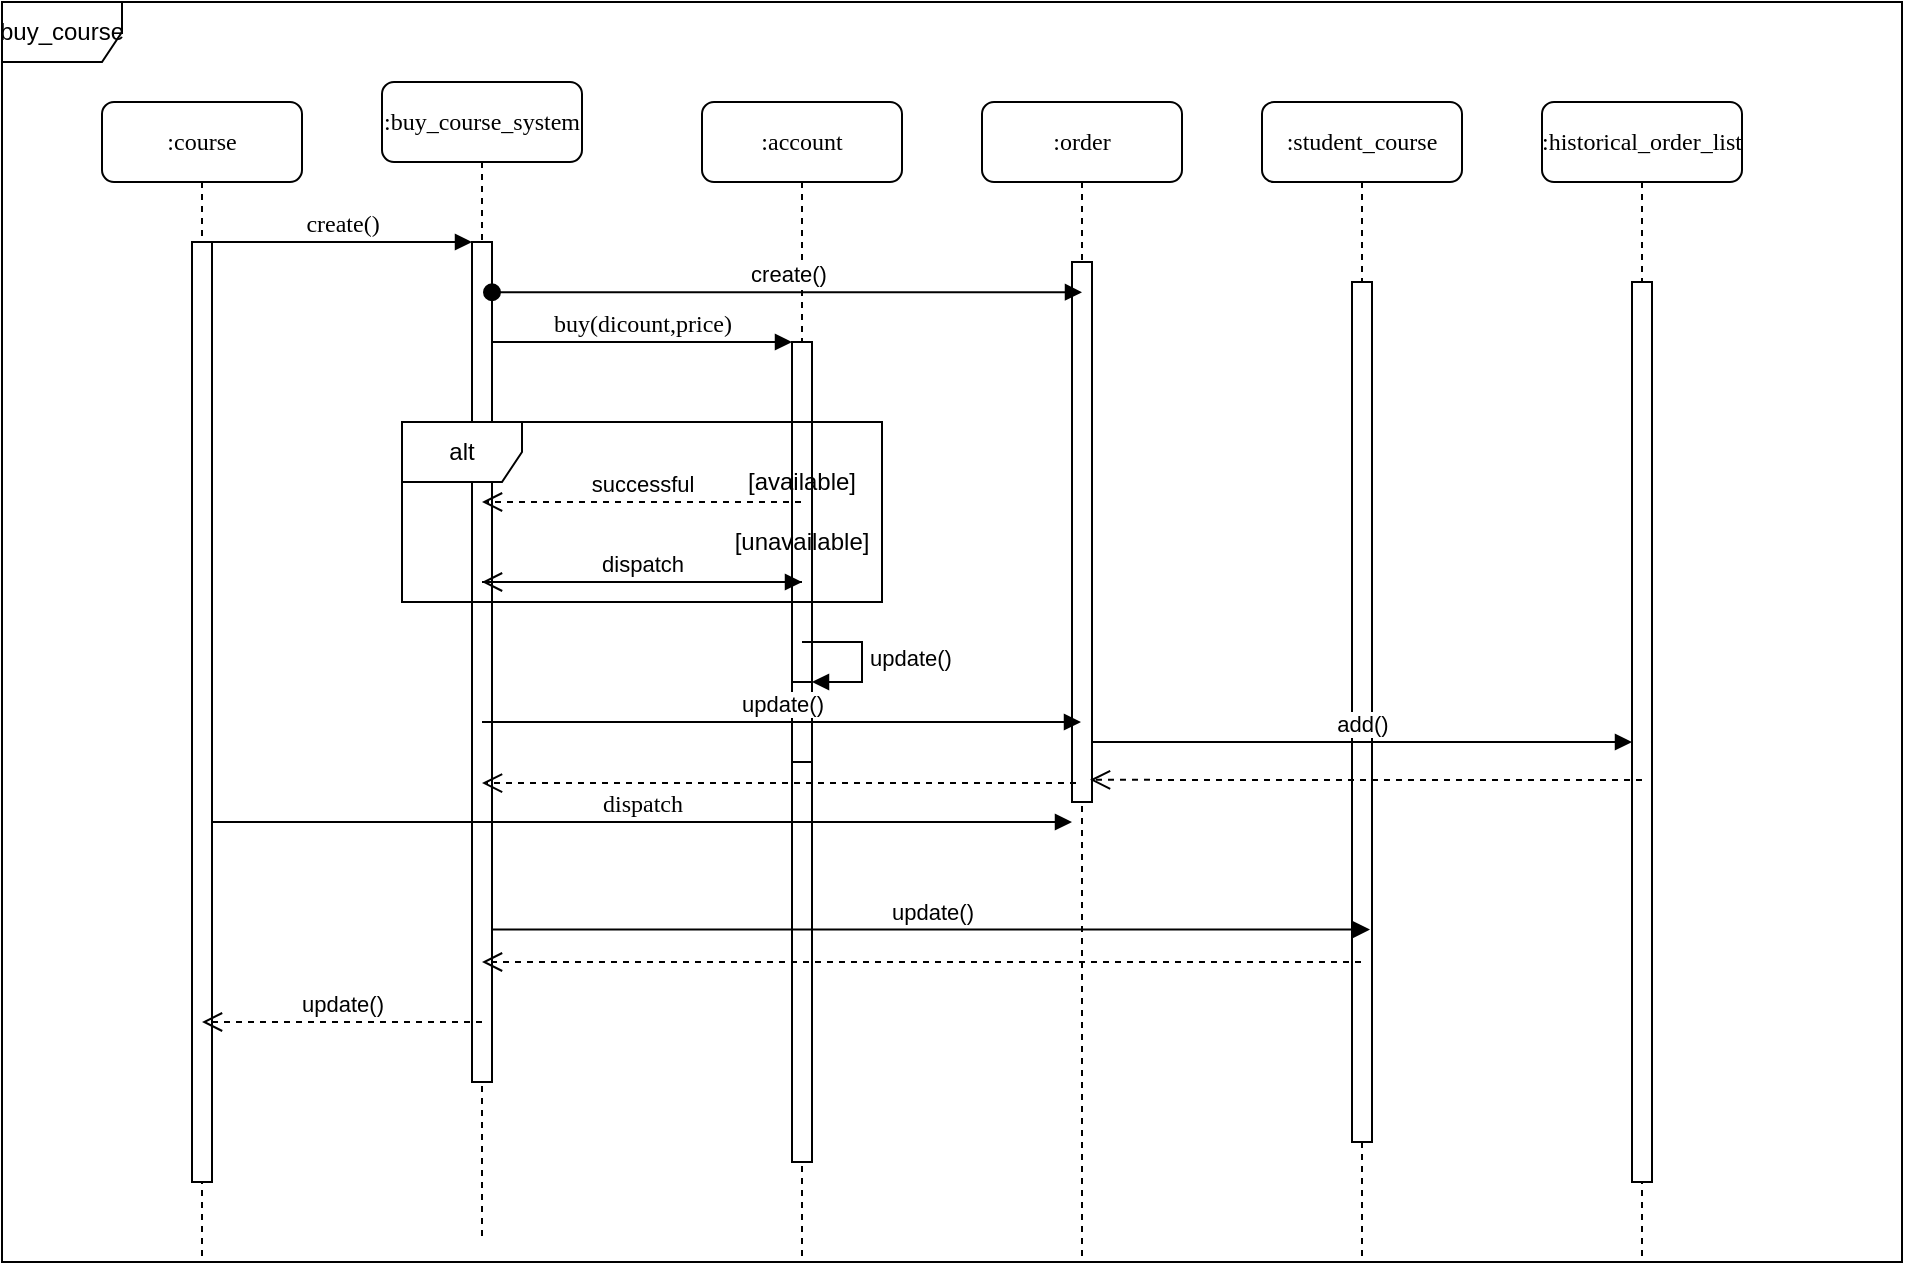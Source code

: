 <mxfile version="14.6.5" type="github"><diagram name="Page-1" id="13e1069c-82ec-6db2-03f1-153e76fe0fe0"><mxGraphModel dx="1424" dy="738" grid="1" gridSize="10" guides="1" tooltips="1" connect="1" arrows="1" fold="1" page="1" pageScale="1" pageWidth="1100" pageHeight="850" background="#ffffff" math="0" shadow="0"><root><mxCell id="0"/><mxCell id="1" parent="0"/><mxCell id="7baba1c4bc27f4b0-2" value=":buy_course_system" style="shape=umlLifeline;perimeter=lifelinePerimeter;whiteSpace=wrap;html=1;container=1;collapsible=0;recursiveResize=0;outlineConnect=0;rounded=1;shadow=0;comic=0;labelBackgroundColor=none;strokeWidth=1;fontFamily=Verdana;fontSize=12;align=center;" parent="1" vertex="1"><mxGeometry x="240" y="70" width="100" height="580" as="geometry"/></mxCell><mxCell id="7baba1c4bc27f4b0-10" value="" style="html=1;points=[];perimeter=orthogonalPerimeter;rounded=0;shadow=0;comic=0;labelBackgroundColor=none;strokeWidth=1;fontFamily=Verdana;fontSize=12;align=center;" parent="7baba1c4bc27f4b0-2" vertex="1"><mxGeometry x="45" y="80" width="10" height="420" as="geometry"/></mxCell><mxCell id="7baba1c4bc27f4b0-3" value=":account" style="shape=umlLifeline;perimeter=lifelinePerimeter;whiteSpace=wrap;html=1;container=1;collapsible=0;recursiveResize=0;outlineConnect=0;rounded=1;shadow=0;comic=0;labelBackgroundColor=none;strokeWidth=1;fontFamily=Verdana;fontSize=12;align=center;" parent="1" vertex="1"><mxGeometry x="400" y="80" width="100" height="580" as="geometry"/></mxCell><mxCell id="7baba1c4bc27f4b0-13" value="" style="html=1;points=[];perimeter=orthogonalPerimeter;rounded=0;shadow=0;comic=0;labelBackgroundColor=none;strokeWidth=1;fontFamily=Verdana;fontSize=12;align=center;" parent="7baba1c4bc27f4b0-3" vertex="1"><mxGeometry x="45" y="120" width="10" height="410" as="geometry"/></mxCell><mxCell id="7mQreww-ip8RclzXnmLA-8" value="[available]" style="text;html=1;strokeColor=none;fillColor=none;align=center;verticalAlign=middle;whiteSpace=wrap;rounded=0;" vertex="1" parent="7baba1c4bc27f4b0-3"><mxGeometry x="30" y="180" width="40" height="20" as="geometry"/></mxCell><mxCell id="7mQreww-ip8RclzXnmLA-12" value="" style="html=1;points=[];perimeter=orthogonalPerimeter;" vertex="1" parent="7baba1c4bc27f4b0-3"><mxGeometry x="45" y="290" width="10" height="40" as="geometry"/></mxCell><mxCell id="7mQreww-ip8RclzXnmLA-13" value="update()" style="edgeStyle=orthogonalEdgeStyle;html=1;align=left;spacingLeft=2;endArrow=block;rounded=0;entryX=1;entryY=0;" edge="1" target="7mQreww-ip8RclzXnmLA-12" parent="7baba1c4bc27f4b0-3"><mxGeometry relative="1" as="geometry"><mxPoint x="50" y="270" as="sourcePoint"/><Array as="points"><mxPoint x="80" y="270"/></Array></mxGeometry></mxCell><mxCell id="7baba1c4bc27f4b0-4" value=":order" style="shape=umlLifeline;perimeter=lifelinePerimeter;whiteSpace=wrap;html=1;container=1;collapsible=0;recursiveResize=0;outlineConnect=0;rounded=1;shadow=0;comic=0;labelBackgroundColor=none;strokeWidth=1;fontFamily=Verdana;fontSize=12;align=center;" parent="1" vertex="1"><mxGeometry x="540" y="80" width="100" height="580" as="geometry"/></mxCell><mxCell id="7baba1c4bc27f4b0-5" value=":student_course" style="shape=umlLifeline;perimeter=lifelinePerimeter;whiteSpace=wrap;html=1;container=1;collapsible=0;recursiveResize=0;outlineConnect=0;rounded=1;shadow=0;comic=0;labelBackgroundColor=none;strokeWidth=1;fontFamily=Verdana;fontSize=12;align=center;" parent="1" vertex="1"><mxGeometry x="680" y="80" width="100" height="580" as="geometry"/></mxCell><mxCell id="7baba1c4bc27f4b0-6" value=":historical_order_list" style="shape=umlLifeline;perimeter=lifelinePerimeter;whiteSpace=wrap;html=1;container=1;collapsible=0;recursiveResize=0;outlineConnect=0;rounded=1;shadow=0;comic=0;labelBackgroundColor=none;strokeWidth=1;fontFamily=Verdana;fontSize=12;align=center;" parent="1" vertex="1"><mxGeometry x="820" y="80" width="100" height="580" as="geometry"/></mxCell><mxCell id="7mQreww-ip8RclzXnmLA-18" value="" style="html=1;points=[];perimeter=orthogonalPerimeter;" vertex="1" parent="7baba1c4bc27f4b0-6"><mxGeometry x="45" y="90" width="10" height="450" as="geometry"/></mxCell><mxCell id="7baba1c4bc27f4b0-8" value=":course" style="shape=umlLifeline;perimeter=lifelinePerimeter;whiteSpace=wrap;html=1;container=1;collapsible=0;recursiveResize=0;outlineConnect=0;rounded=1;shadow=0;comic=0;labelBackgroundColor=none;strokeWidth=1;fontFamily=Verdana;fontSize=12;align=center;" parent="1" vertex="1"><mxGeometry x="100" y="80" width="100" height="580" as="geometry"/></mxCell><mxCell id="7baba1c4bc27f4b0-9" value="" style="html=1;points=[];perimeter=orthogonalPerimeter;rounded=0;shadow=0;comic=0;labelBackgroundColor=none;strokeWidth=1;fontFamily=Verdana;fontSize=12;align=center;" parent="7baba1c4bc27f4b0-8" vertex="1"><mxGeometry x="45" y="70" width="10" height="470" as="geometry"/></mxCell><mxCell id="7baba1c4bc27f4b0-16" value="" style="html=1;points=[];perimeter=orthogonalPerimeter;rounded=0;shadow=0;comic=0;labelBackgroundColor=none;strokeWidth=1;fontFamily=Verdana;fontSize=12;align=center;" parent="1" vertex="1"><mxGeometry x="585" y="160" width="10" height="270" as="geometry"/></mxCell><mxCell id="7baba1c4bc27f4b0-19" value="" style="html=1;points=[];perimeter=orthogonalPerimeter;rounded=0;shadow=0;comic=0;labelBackgroundColor=none;strokeWidth=1;fontFamily=Verdana;fontSize=12;align=center;" parent="1" vertex="1"><mxGeometry x="725" y="170" width="10" height="430" as="geometry"/></mxCell><mxCell id="7baba1c4bc27f4b0-23" value="dispatch" style="html=1;verticalAlign=bottom;endArrow=block;entryX=0;entryY=0;labelBackgroundColor=none;fontFamily=Verdana;fontSize=12;" parent="1" source="7baba1c4bc27f4b0-9" edge="1"><mxGeometry relative="1" as="geometry"><mxPoint x="510" y="420" as="sourcePoint"/><mxPoint x="585" y="440" as="targetPoint"/></mxGeometry></mxCell><mxCell id="7baba1c4bc27f4b0-11" value="create()" style="html=1;verticalAlign=bottom;endArrow=block;entryX=0;entryY=0;labelBackgroundColor=none;fontFamily=Verdana;fontSize=12;edgeStyle=elbowEdgeStyle;elbow=vertical;" parent="1" source="7baba1c4bc27f4b0-9" target="7baba1c4bc27f4b0-10" edge="1"><mxGeometry relative="1" as="geometry"><mxPoint x="220" y="190" as="sourcePoint"/></mxGeometry></mxCell><mxCell id="7baba1c4bc27f4b0-14" value="buy(dicount,price)" style="html=1;verticalAlign=bottom;endArrow=block;entryX=0;entryY=0;labelBackgroundColor=none;fontFamily=Verdana;fontSize=12;edgeStyle=elbowEdgeStyle;elbow=vertical;" parent="1" source="7baba1c4bc27f4b0-10" target="7baba1c4bc27f4b0-13" edge="1"><mxGeometry relative="1" as="geometry"><mxPoint x="370" y="200" as="sourcePoint"/></mxGeometry></mxCell><mxCell id="7mQreww-ip8RclzXnmLA-6" value="fail" style="html=1;verticalAlign=bottom;endArrow=open;dashed=1;endSize=8;" edge="1" parent="1" target="7baba1c4bc27f4b0-2"><mxGeometry relative="1" as="geometry"><mxPoint x="450" y="320" as="sourcePoint"/><mxPoint x="370" y="320" as="targetPoint"/></mxGeometry></mxCell><mxCell id="7mQreww-ip8RclzXnmLA-7" value="successful" style="html=1;verticalAlign=bottom;endArrow=open;dashed=1;endSize=8;" edge="1" parent="1" source="7baba1c4bc27f4b0-3" target="7baba1c4bc27f4b0-2"><mxGeometry relative="1" as="geometry"><mxPoint x="420" y="280" as="sourcePoint"/><mxPoint x="340" y="280" as="targetPoint"/><Array as="points"><mxPoint x="420" y="280"/></Array></mxGeometry></mxCell><mxCell id="7mQreww-ip8RclzXnmLA-9" value="[unavailable]" style="text;html=1;strokeColor=none;fillColor=none;align=center;verticalAlign=middle;whiteSpace=wrap;rounded=0;" vertex="1" parent="1"><mxGeometry x="430" y="290" width="40" height="20" as="geometry"/></mxCell><mxCell id="7mQreww-ip8RclzXnmLA-10" value="alt" style="shape=umlFrame;whiteSpace=wrap;html=1;" vertex="1" parent="1"><mxGeometry x="250" y="240" width="240" height="90" as="geometry"/></mxCell><mxCell id="7mQreww-ip8RclzXnmLA-14" value="create()" style="html=1;verticalAlign=bottom;startArrow=oval;startFill=1;endArrow=block;startSize=8;entryX=0.5;entryY=0.056;entryDx=0;entryDy=0;entryPerimeter=0;" edge="1" parent="1" source="7baba1c4bc27f4b0-10" target="7baba1c4bc27f4b0-16"><mxGeometry width="60" relative="1" as="geometry"><mxPoint x="450" y="320" as="sourcePoint"/><mxPoint x="510" y="320" as="targetPoint"/></mxGeometry></mxCell><mxCell id="7mQreww-ip8RclzXnmLA-15" value="dispatch" style="html=1;verticalAlign=bottom;endArrow=block;" edge="1" parent="1" source="7baba1c4bc27f4b0-2"><mxGeometry width="80" relative="1" as="geometry"><mxPoint x="370" y="320" as="sourcePoint"/><mxPoint x="450" y="320" as="targetPoint"/></mxGeometry></mxCell><mxCell id="7mQreww-ip8RclzXnmLA-16" value="update()" style="html=1;verticalAlign=bottom;endArrow=block;" edge="1" parent="1" target="7baba1c4bc27f4b0-4"><mxGeometry width="80" relative="1" as="geometry"><mxPoint x="290" y="390" as="sourcePoint"/><mxPoint x="450" y="320" as="targetPoint"/><Array as="points"><mxPoint x="300" y="390"/><mxPoint x="380" y="390"/><mxPoint x="500" y="390"/></Array></mxGeometry></mxCell><mxCell id="7mQreww-ip8RclzXnmLA-17" value="" style="html=1;verticalAlign=bottom;endArrow=open;dashed=1;endSize=8;exitX=0.2;exitY=0.965;exitDx=0;exitDy=0;exitPerimeter=0;" edge="1" parent="1" source="7baba1c4bc27f4b0-16" target="7baba1c4bc27f4b0-2"><mxGeometry relative="1" as="geometry"><mxPoint x="450" y="320" as="sourcePoint"/><mxPoint x="370" y="320" as="targetPoint"/></mxGeometry></mxCell><mxCell id="7mQreww-ip8RclzXnmLA-21" value="add()" style="html=1;verticalAlign=bottom;endArrow=block;" edge="1" parent="1" target="7mQreww-ip8RclzXnmLA-18"><mxGeometry width="80" relative="1" as="geometry"><mxPoint x="595" y="400" as="sourcePoint"/><mxPoint x="675" y="400" as="targetPoint"/></mxGeometry></mxCell><mxCell id="7mQreww-ip8RclzXnmLA-22" value="" style="html=1;verticalAlign=bottom;endArrow=open;dashed=1;endSize=8;entryX=0.9;entryY=0.959;entryDx=0;entryDy=0;entryPerimeter=0;" edge="1" parent="1" target="7baba1c4bc27f4b0-16"><mxGeometry relative="1" as="geometry"><mxPoint x="870" y="419" as="sourcePoint"/><mxPoint x="660" y="320" as="targetPoint"/><Array as="points"/></mxGeometry></mxCell><mxCell id="7mQreww-ip8RclzXnmLA-24" value="update()" style="html=1;verticalAlign=bottom;endArrow=block;entryX=0.9;entryY=0.753;entryDx=0;entryDy=0;entryPerimeter=0;" edge="1" parent="1" source="7baba1c4bc27f4b0-10" target="7baba1c4bc27f4b0-19"><mxGeometry width="80" relative="1" as="geometry"><mxPoint x="530" y="510" as="sourcePoint"/><mxPoint x="610" y="510" as="targetPoint"/></mxGeometry></mxCell><mxCell id="7mQreww-ip8RclzXnmLA-25" value="" style="html=1;verticalAlign=bottom;endArrow=open;dashed=1;endSize=8;" edge="1" parent="1" source="7baba1c4bc27f4b0-5" target="7baba1c4bc27f4b0-2"><mxGeometry relative="1" as="geometry"><mxPoint x="580" y="540" as="sourcePoint"/><mxPoint x="500" y="540" as="targetPoint"/><Array as="points"><mxPoint x="570" y="510"/></Array></mxGeometry></mxCell><mxCell id="7mQreww-ip8RclzXnmLA-26" value="update()" style="html=1;verticalAlign=bottom;endArrow=open;dashed=1;endSize=8;" edge="1" parent="1" target="7baba1c4bc27f4b0-8"><mxGeometry relative="1" as="geometry"><mxPoint x="290" y="540" as="sourcePoint"/><mxPoint x="210" y="540" as="targetPoint"/></mxGeometry></mxCell><mxCell id="7mQreww-ip8RclzXnmLA-27" value="buy_course" style="shape=umlFrame;whiteSpace=wrap;html=1;" vertex="1" parent="1"><mxGeometry x="50" y="30" width="950" height="630" as="geometry"/></mxCell></root></mxGraphModel></diagram></mxfile>